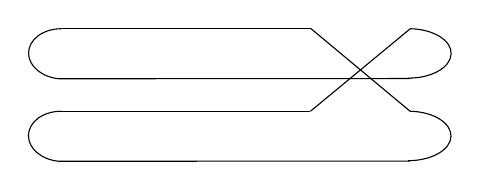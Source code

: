 
\begin{tikzpicture}[x=0.75pt,y=0.75pt,scale=0.8, yscale=-1]
%uncomment if require: \path (0,300); %set diagram left start at 0, and has height of 300
%Straight Lines [id:da9303973632982276] 
\draw    (40,80) -- (190,80) ;
%Shape: Arc [id:dp2904677718814479] 
\draw  [draw opacity=0] (38.49,110.13) .. controls (28.3,109.22) and (20.27,102.7) .. (20.15,94.89) .. controls (20.02,86.57) and (28.89,79.93) .. (40,80) -- (40.38,95.12) -- cycle ; \draw   (38.49,110.13) .. controls (28.3,109.22) and (20.27,102.7) .. (20.15,94.89) .. controls (20.02,86.57) and (28.89,79.93) .. (40,80) ;
%Straight Lines [id:da32172184710713914] 
\draw    (38.49,110.13) -- (250,110) ;
%Shape: Arc [id:dp8398868072937593] 
\draw  [draw opacity=0] (248.77,109.75) .. controls (262.77,109.82) and (274.32,103.33) .. (274.64,95.17) .. controls (274.95,87.02) and (263.95,80.28) .. (250,80) -- (249.05,94.87) -- cycle ; \draw   (248.77,109.75) .. controls (262.77,109.82) and (274.32,103.33) .. (274.64,95.17) .. controls (274.95,87.02) and (263.95,80.28) .. (250,80) ;
%Straight Lines [id:da7474565765110813] 
\draw    (40.09,30.3) -- (190.09,30.3) ;
%Shape: Arc [id:dp593084478238281] 
\draw  [draw opacity=0] (38.58,60.43) .. controls (28.39,59.52) and (20.36,53) .. (20.23,45.19) .. controls (20.11,36.87) and (28.98,30.23) .. (40.09,30.3) -- (40.47,45.42) -- cycle ; \draw   (38.58,60.43) .. controls (28.39,59.52) and (20.36,53) .. (20.23,45.19) .. controls (20.11,36.87) and (28.98,30.23) .. (40.09,30.3) ;
%Straight Lines [id:da5682447818267274] 
\draw    (38.58,60.43) -- (250.09,60.3) ;
%Shape: Arc [id:dp8936250935910023] 
\draw  [draw opacity=0] (248.86,60.05) .. controls (262.86,60.12) and (274.41,53.63) .. (274.72,45.47) .. controls (275.03,37.32) and (264.04,30.58) .. (250.09,30.3) -- (249.13,45.17) -- cycle ; \draw   (248.86,60.05) .. controls (262.86,60.12) and (274.41,53.63) .. (274.72,45.47) .. controls (275.03,37.32) and (264.04,30.58) .. (250.09,30.3) ;
%Straight Lines [id:da9423433355546923] 
\draw    (190,30) -- (250,80) ;
%Straight Lines [id:da8064437888434692] 
\draw    (190,80) -- (250.09,30.3) ;
\end{tikzpicture}
